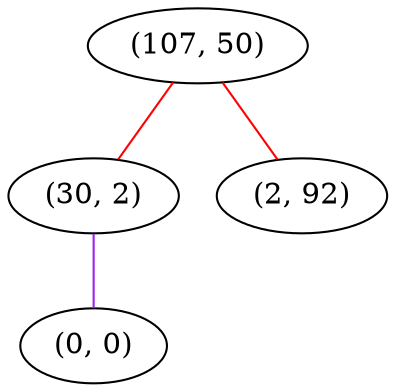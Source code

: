 graph "" {
"(107, 50)";
"(30, 2)";
"(2, 92)";
"(0, 0)";
"(107, 50)" -- "(30, 2)"  [color=red, key=0, weight=1];
"(107, 50)" -- "(2, 92)"  [color=red, key=0, weight=1];
"(30, 2)" -- "(0, 0)"  [color=purple, key=0, weight=4];
}
